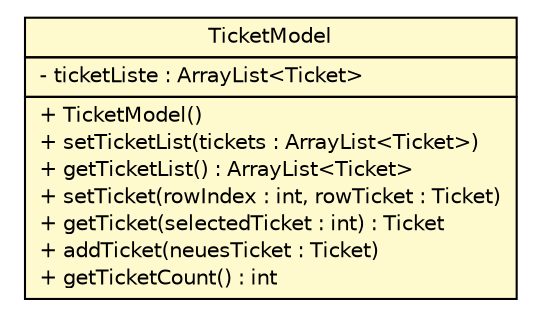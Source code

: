 #!/usr/local/bin/dot
#
# Class diagram 
# Generated by UMLGraph version 5.4 (http://www.umlgraph.org/)
#

digraph G {
	edge [fontname="Helvetica",fontsize=10,labelfontname="Helvetica",labelfontsize=10];
	node [fontname="Helvetica",fontsize=10,shape=plaintext];
	nodesep=0.25;
	ranksep=0.5;
	// de.articmodding.TroubleTicket.TicketModel
	c66 [label=<<table title="de.articmodding.TroubleTicket.TicketModel" border="0" cellborder="1" cellspacing="0" cellpadding="2" port="p" bgcolor="lemonChiffon" href="./TicketModel.html">
		<tr><td><table border="0" cellspacing="0" cellpadding="1">
<tr><td align="center" balign="center"> TicketModel </td></tr>
		</table></td></tr>
		<tr><td><table border="0" cellspacing="0" cellpadding="1">
<tr><td align="left" balign="left"> - ticketListe : ArrayList&lt;Ticket&gt; </td></tr>
		</table></td></tr>
		<tr><td><table border="0" cellspacing="0" cellpadding="1">
<tr><td align="left" balign="left"> + TicketModel() </td></tr>
<tr><td align="left" balign="left"> + setTicketList(tickets : ArrayList&lt;Ticket&gt;) </td></tr>
<tr><td align="left" balign="left"> + getTicketList() : ArrayList&lt;Ticket&gt; </td></tr>
<tr><td align="left" balign="left"> + setTicket(rowIndex : int, rowTicket : Ticket) </td></tr>
<tr><td align="left" balign="left"> + getTicket(selectedTicket : int) : Ticket </td></tr>
<tr><td align="left" balign="left"> + addTicket(neuesTicket : Ticket) </td></tr>
<tr><td align="left" balign="left"> + getTicketCount() : int </td></tr>
		</table></td></tr>
		</table>>, URL="./TicketModel.html", fontname="Helvetica", fontcolor="black", fontsize=10.0];
}

